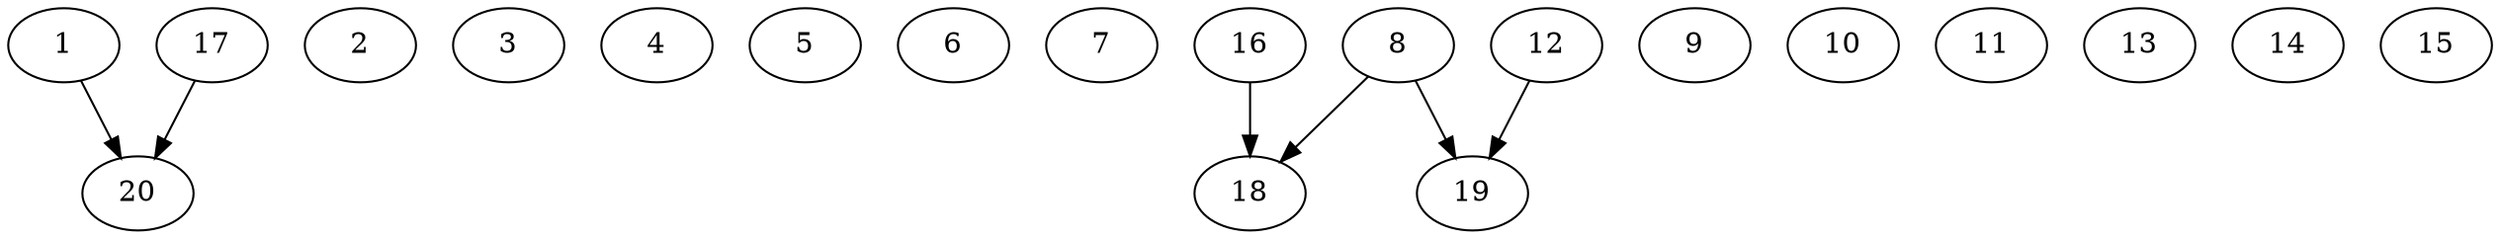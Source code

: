 // DAG automatically generated by daggen at Thu Oct  3 13:58:43 2019
// ./daggen --dot -n 20 --ccr 0.3 --fat 0.9 --regular 0.7 --density 0.7 --mindata 5242880 --maxdata 52428800 
digraph G {
  1 [size="29033813", alpha="0.18", expect_size="8710144"] 
  1 -> 20 [size ="8710144"]
  2 [size="94126080", alpha="0.03", expect_size="28237824"] 
  3 [size="107451733", alpha="0.15", expect_size="32235520"] 
  4 [size="165741227", alpha="0.07", expect_size="49722368"] 
  5 [size="40727893", alpha="0.02", expect_size="12218368"] 
  6 [size="68724053", alpha="0.20", expect_size="20617216"] 
  7 [size="161116160", alpha="0.08", expect_size="48334848"] 
  8 [size="109165227", alpha="0.04", expect_size="32749568"] 
  8 -> 18 [size ="32749568"]
  8 -> 19 [size ="32749568"]
  9 [size="148387840", alpha="0.06", expect_size="44516352"] 
  10 [size="65802240", alpha="0.04", expect_size="19740672"] 
  11 [size="19800747", alpha="0.11", expect_size="5940224"] 
  12 [size="165027840", alpha="0.16", expect_size="49508352"] 
  12 -> 19 [size ="49508352"]
  13 [size="32976213", alpha="0.20", expect_size="9892864"] 
  14 [size="148524373", alpha="0.04", expect_size="44557312"] 
  15 [size="47237120", alpha="0.01", expect_size="14171136"] 
  16 [size="66013867", alpha="0.04", expect_size="19804160"] 
  16 -> 18 [size ="19804160"]
  17 [size="63044267", alpha="0.06", expect_size="18913280"] 
  17 -> 20 [size ="18913280"]
  18 [size="126815573", alpha="0.07", expect_size="38044672"] 
  19 [size="157098667", alpha="0.03", expect_size="47129600"] 
  20 [size="44738560", alpha="0.01", expect_size="13421568"] 
}
